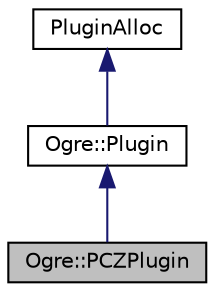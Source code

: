 digraph "Ogre::PCZPlugin"
{
  bgcolor="transparent";
  edge [fontname="Helvetica",fontsize="10",labelfontname="Helvetica",labelfontsize="10"];
  node [fontname="Helvetica",fontsize="10",shape=record];
  Node0 [label="Ogre::PCZPlugin",height=0.2,width=0.4,color="black", fillcolor="grey75", style="filled", fontcolor="black"];
  Node1 -> Node0 [dir="back",color="midnightblue",fontsize="10",style="solid",fontname="Helvetica"];
  Node1 [label="Ogre::Plugin",height=0.2,width=0.4,color="black",URL="$class_ogre_1_1_plugin.html",tooltip="Class defining a generic OGRE plugin. "];
  Node2 -> Node1 [dir="back",color="midnightblue",fontsize="10",style="solid",fontname="Helvetica"];
  Node2 [label="PluginAlloc",height=0.2,width=0.4,color="black",URL="$class_ogre_1_1_allocated_object.html"];
}
